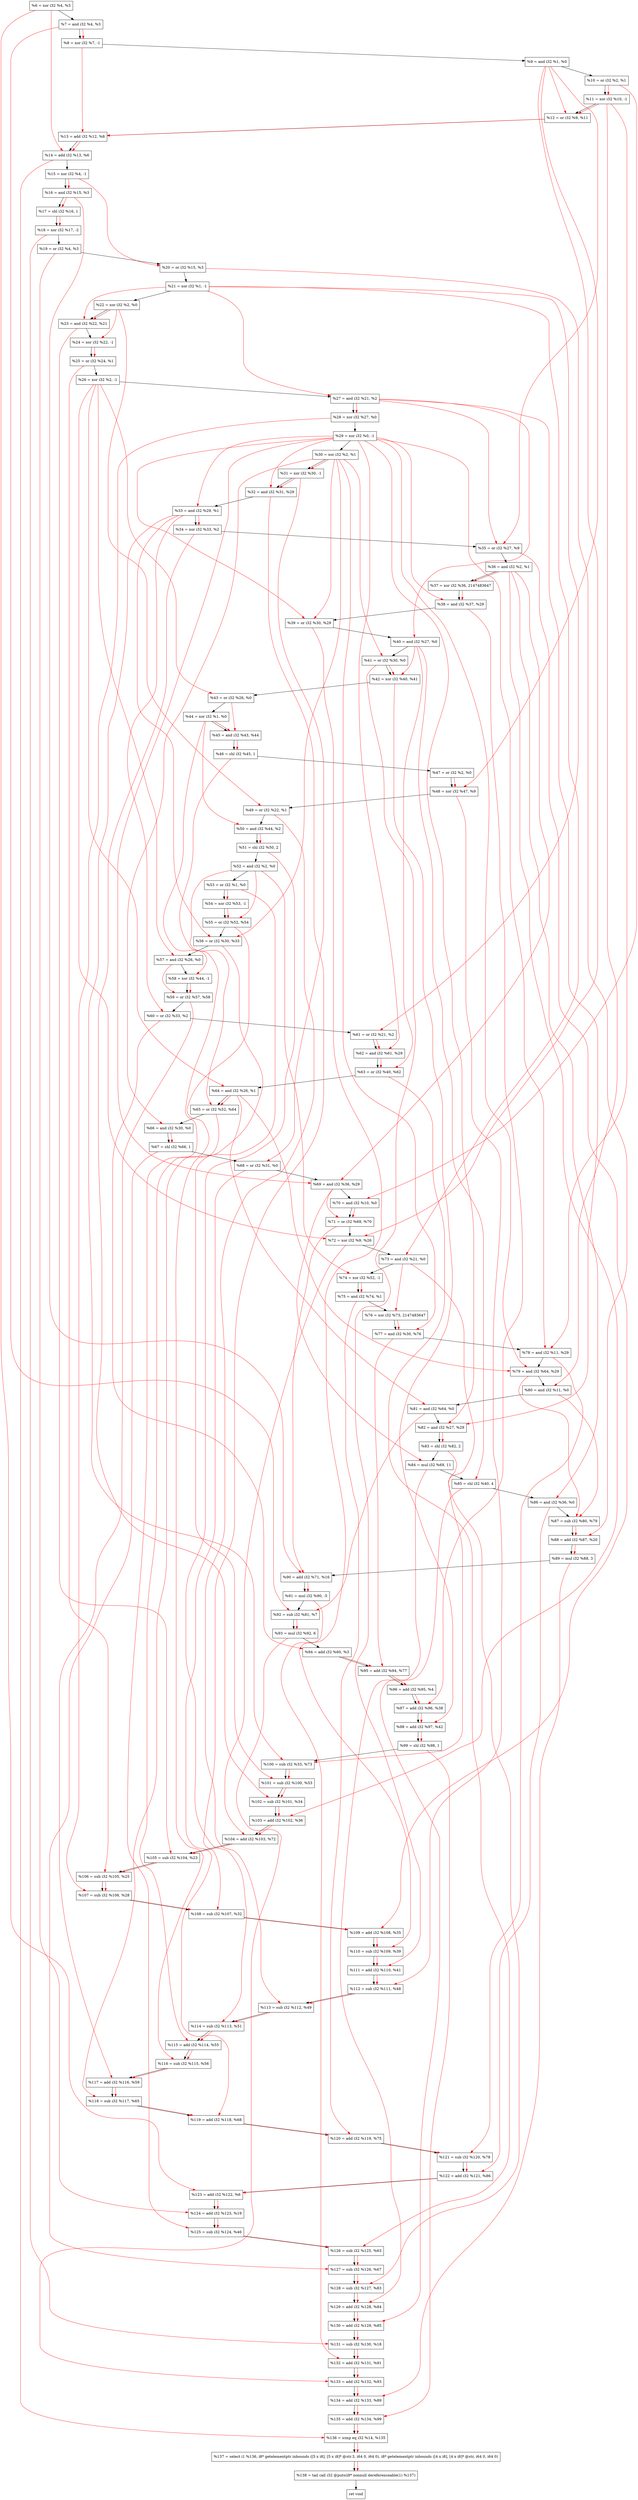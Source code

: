 digraph "DFG for'crackme' function" {
	Node0x18f80c0[shape=record, label="  %6 = xor i32 %4, %3"];
	Node0x18f8130[shape=record, label="  %7 = and i32 %4, %3"];
	Node0x18f87b0[shape=record, label="  %8 = xor i32 %7, -1"];
	Node0x18f8820[shape=record, label="  %9 = and i32 %1, %0"];
	Node0x18f8890[shape=record, label="  %10 = or i32 %2, %1"];
	Node0x18f8900[shape=record, label="  %11 = xor i32 %10, -1"];
	Node0x18f8970[shape=record, label="  %12 = or i32 %9, %11"];
	Node0x18f89e0[shape=record, label="  %13 = add i32 %12, %8"];
	Node0x18f8a50[shape=record, label="  %14 = add i32 %13, %6"];
	Node0x18f8ac0[shape=record, label="  %15 = xor i32 %4, -1"];
	Node0x18f8b30[shape=record, label="  %16 = and i32 %15, %3"];
	Node0x18f8bd0[shape=record, label="  %17 = shl i32 %16, 1"];
	Node0x18f8c70[shape=record, label="  %18 = xor i32 %17, -2"];
	Node0x18f8ce0[shape=record, label="  %19 = or i32 %4, %3"];
	Node0x18f8d50[shape=record, label="  %20 = or i32 %15, %3"];
	Node0x18f8dc0[shape=record, label="  %21 = xor i32 %1, -1"];
	Node0x18f8e30[shape=record, label="  %22 = xor i32 %2, %0"];
	Node0x18f8ea0[shape=record, label="  %23 = and i32 %22, %21"];
	Node0x18f8f10[shape=record, label="  %24 = xor i32 %22, -1"];
	Node0x18f8f80[shape=record, label="  %25 = or i32 %24, %1"];
	Node0x18f8ff0[shape=record, label="  %26 = xor i32 %2, -1"];
	Node0x18f9060[shape=record, label="  %27 = and i32 %21, %2"];
	Node0x18f90d0[shape=record, label="  %28 = xor i32 %27, %0"];
	Node0x18f9140[shape=record, label="  %29 = xor i32 %0, -1"];
	Node0x18f91b0[shape=record, label="  %30 = xor i32 %2, %1"];
	Node0x18f9220[shape=record, label="  %31 = xor i32 %30, -1"];
	Node0x18f9290[shape=record, label="  %32 = and i32 %31, %29"];
	Node0x18f9510[shape=record, label="  %33 = and i32 %29, %1"];
	Node0x18f9580[shape=record, label="  %34 = xor i32 %33, %2"];
	Node0x18f95f0[shape=record, label="  %35 = or i32 %27, %9"];
	Node0x18f9660[shape=record, label="  %36 = and i32 %2, %1"];
	Node0x18f9700[shape=record, label="  %37 = xor i32 %36, 2147483647"];
	Node0x18f9770[shape=record, label="  %38 = and i32 %37, %29"];
	Node0x18f97e0[shape=record, label="  %39 = or i32 %30, %29"];
	Node0x18f9850[shape=record, label="  %40 = and i32 %27, %0"];
	Node0x18f98c0[shape=record, label="  %41 = or i32 %30, %0"];
	Node0x18f9930[shape=record, label="  %42 = xor i32 %40, %41"];
	Node0x18f99a0[shape=record, label="  %43 = or i32 %26, %0"];
	Node0x18f9a10[shape=record, label="  %44 = xor i32 %1, %0"];
	Node0x18f9a80[shape=record, label="  %45 = and i32 %43, %44"];
	Node0x18f9af0[shape=record, label="  %46 = shl i32 %45, 1"];
	Node0x18f9b60[shape=record, label="  %47 = or i32 %2, %0"];
	Node0x18f9bd0[shape=record, label="  %48 = xor i32 %47, %9"];
	Node0x18f9c40[shape=record, label="  %49 = or i32 %22, %1"];
	Node0x18f9cb0[shape=record, label="  %50 = and i32 %44, %2"];
	Node0x18f9d50[shape=record, label="  %51 = shl i32 %50, 2"];
	Node0x18f9dc0[shape=record, label="  %52 = and i32 %2, %0"];
	Node0x18f9e30[shape=record, label="  %53 = or i32 %1, %0"];
	Node0x18f9ea0[shape=record, label="  %54 = xor i32 %53, -1"];
	Node0x18f9f10[shape=record, label="  %55 = or i32 %52, %54"];
	Node0x18f9f80[shape=record, label="  %56 = or i32 %30, %33"];
	Node0x18f9ff0[shape=record, label="  %57 = and i32 %26, %0"];
	Node0x18fa060[shape=record, label="  %58 = xor i32 %44, -1"];
	Node0x18fa0d0[shape=record, label="  %59 = or i32 %57, %58"];
	Node0x18fa140[shape=record, label="  %60 = or i32 %33, %2"];
	Node0x18fa1b0[shape=record, label="  %61 = or i32 %21, %2"];
	Node0x18fa220[shape=record, label="  %62 = and i32 %61, %29"];
	Node0x18fa290[shape=record, label="  %63 = or i32 %40, %62"];
	Node0x18fa300[shape=record, label="  %64 = and i32 %26, %1"];
	Node0x18fa780[shape=record, label="  %65 = or i32 %52, %64"];
	Node0x18fa7f0[shape=record, label="  %66 = and i32 %30, %0"];
	Node0x18fa860[shape=record, label="  %67 = shl i32 %66, 1"];
	Node0x18fa8d0[shape=record, label="  %68 = or i32 %31, %0"];
	Node0x18fa940[shape=record, label="  %69 = and i32 %36, %29"];
	Node0x18fa9b0[shape=record, label="  %70 = and i32 %10, %0"];
	Node0x18faa20[shape=record, label="  %71 = or i32 %69, %70"];
	Node0x18faa90[shape=record, label="  %72 = xor i32 %9, %26"];
	Node0x18fab00[shape=record, label="  %73 = and i32 %21, %0"];
	Node0x18fab70[shape=record, label="  %74 = xor i32 %52, -1"];
	Node0x18fabe0[shape=record, label="  %75 = and i32 %74, %1"];
	Node0x18fac50[shape=record, label="  %76 = xor i32 %73, 2147483647"];
	Node0x18facc0[shape=record, label="  %77 = and i32 %30, %76"];
	Node0x18fad30[shape=record, label="  %78 = and i32 %11, %29"];
	Node0x18fada0[shape=record, label="  %79 = and i32 %64, %29"];
	Node0x18fae10[shape=record, label="  %80 = and i32 %11, %0"];
	Node0x18fae80[shape=record, label="  %81 = and i32 %64, %0"];
	Node0x18faef0[shape=record, label="  %82 = and i32 %27, %29"];
	Node0x18faf60[shape=record, label="  %83 = shl i32 %82, 2"];
	Node0x18fb000[shape=record, label="  %84 = mul i32 %69, 11"];
	Node0x18fb0a0[shape=record, label="  %85 = shl i32 %40, 4"];
	Node0x18fb110[shape=record, label="  %86 = and i32 %36, %0"];
	Node0x18fb180[shape=record, label="  %87 = sub i32 %80, %79"];
	Node0x18fb1f0[shape=record, label="  %88 = add i32 %87, %20"];
	Node0x18fb290[shape=record, label="  %89 = mul i32 %88, 3"];
	Node0x18fb300[shape=record, label="  %90 = add i32 %71, %16"];
	Node0x18fb3a0[shape=record, label="  %91 = mul i32 %90, -5"];
	Node0x18fb410[shape=record, label="  %92 = sub i32 %81, %7"];
	Node0x18fb4b0[shape=record, label="  %93 = mul i32 %92, 6"];
	Node0x18fb520[shape=record, label="  %94 = add i32 %60, %3"];
	Node0x18fb590[shape=record, label="  %95 = add i32 %94, %77"];
	Node0x18fb600[shape=record, label="  %96 = add i32 %95, %4"];
	Node0x18fb670[shape=record, label="  %97 = add i32 %96, %38"];
	Node0x18fb6e0[shape=record, label="  %98 = add i32 %97, %42"];
	Node0x18fb750[shape=record, label="  %99 = shl i32 %98, 1"];
	Node0x18fb7c0[shape=record, label="  %100 = sub i32 %33, %73"];
	Node0x18fb830[shape=record, label="  %101 = sub i32 %100, %53"];
	Node0x18fb8a0[shape=record, label="  %102 = sub i32 %101, %34"];
	Node0x18fb910[shape=record, label="  %103 = add i32 %102, %36"];
	Node0x18fb980[shape=record, label="  %104 = add i32 %103, %72"];
	Node0x18fb9f0[shape=record, label="  %105 = sub i32 %104, %23"];
	Node0x18fba60[shape=record, label="  %106 = sub i32 %105, %25"];
	Node0x18fbad0[shape=record, label="  %107 = sub i32 %106, %28"];
	Node0x18fbb40[shape=record, label="  %108 = sub i32 %107, %32"];
	Node0x18fbbb0[shape=record, label="  %109 = add i32 %108, %35"];
	Node0x18fbc20[shape=record, label="  %110 = sub i32 %109, %39"];
	Node0x18fbc90[shape=record, label="  %111 = add i32 %110, %41"];
	Node0x18fbd00[shape=record, label="  %112 = sub i32 %111, %48"];
	Node0x18fbd70[shape=record, label="  %113 = sub i32 %112, %49"];
	Node0x18fbde0[shape=record, label="  %114 = sub i32 %113, %51"];
	Node0x18fbe50[shape=record, label="  %115 = add i32 %114, %55"];
	Node0x18fbec0[shape=record, label="  %116 = sub i32 %115, %56"];
	Node0x18fbf30[shape=record, label="  %117 = add i32 %116, %59"];
	Node0x18fbfa0[shape=record, label="  %118 = sub i32 %117, %65"];
	Node0x18fc010[shape=record, label="  %119 = add i32 %118, %68"];
	Node0x18fc080[shape=record, label="  %120 = add i32 %119, %75"];
	Node0x18fc0f0[shape=record, label="  %121 = sub i32 %120, %78"];
	Node0x18fc160[shape=record, label="  %122 = add i32 %121, %86"];
	Node0x18fc1d0[shape=record, label="  %123 = add i32 %122, %6"];
	Node0x18fc240[shape=record, label="  %124 = add i32 %123, %19"];
	Node0x18fc2b0[shape=record, label="  %125 = sub i32 %124, %46"];
	Node0x18fc320[shape=record, label="  %126 = sub i32 %125, %63"];
	Node0x18fc390[shape=record, label="  %127 = sub i32 %126, %67"];
	Node0x18fc400[shape=record, label="  %128 = sub i32 %127, %83"];
	Node0x18fcc80[shape=record, label="  %129 = add i32 %128, %84"];
	Node0x18fccf0[shape=record, label="  %130 = add i32 %129, %85"];
	Node0x18fcd60[shape=record, label="  %131 = sub i32 %130, %18"];
	Node0x18fcdd0[shape=record, label="  %132 = add i32 %131, %91"];
	Node0x18fce40[shape=record, label="  %133 = add i32 %132, %93"];
	Node0x18fceb0[shape=record, label="  %134 = add i32 %133, %89"];
	Node0x18fcf20[shape=record, label="  %135 = add i32 %134, %99"];
	Node0x18fcf90[shape=record, label="  %136 = icmp eq i32 %14, %135"];
	Node0x1898268[shape=record, label="  %137 = select i1 %136, i8* getelementptr inbounds ([5 x i8], [5 x i8]* @str.3, i64 0, i64 0), i8* getelementptr inbounds ([4 x i8], [4 x i8]* @str, i64 0, i64 0)"];
	Node0x18fd220[shape=record, label="  %138 = tail call i32 @puts(i8* nonnull dereferenceable(1) %137)"];
	Node0x18fd270[shape=record, label="  ret void"];
	Node0x18f80c0 -> Node0x18f8130;
	Node0x18f8130 -> Node0x18f87b0;
	Node0x18f87b0 -> Node0x18f8820;
	Node0x18f8820 -> Node0x18f8890;
	Node0x18f8890 -> Node0x18f8900;
	Node0x18f8900 -> Node0x18f8970;
	Node0x18f8970 -> Node0x18f89e0;
	Node0x18f89e0 -> Node0x18f8a50;
	Node0x18f8a50 -> Node0x18f8ac0;
	Node0x18f8ac0 -> Node0x18f8b30;
	Node0x18f8b30 -> Node0x18f8bd0;
	Node0x18f8bd0 -> Node0x18f8c70;
	Node0x18f8c70 -> Node0x18f8ce0;
	Node0x18f8ce0 -> Node0x18f8d50;
	Node0x18f8d50 -> Node0x18f8dc0;
	Node0x18f8dc0 -> Node0x18f8e30;
	Node0x18f8e30 -> Node0x18f8ea0;
	Node0x18f8ea0 -> Node0x18f8f10;
	Node0x18f8f10 -> Node0x18f8f80;
	Node0x18f8f80 -> Node0x18f8ff0;
	Node0x18f8ff0 -> Node0x18f9060;
	Node0x18f9060 -> Node0x18f90d0;
	Node0x18f90d0 -> Node0x18f9140;
	Node0x18f9140 -> Node0x18f91b0;
	Node0x18f91b0 -> Node0x18f9220;
	Node0x18f9220 -> Node0x18f9290;
	Node0x18f9290 -> Node0x18f9510;
	Node0x18f9510 -> Node0x18f9580;
	Node0x18f9580 -> Node0x18f95f0;
	Node0x18f95f0 -> Node0x18f9660;
	Node0x18f9660 -> Node0x18f9700;
	Node0x18f9700 -> Node0x18f9770;
	Node0x18f9770 -> Node0x18f97e0;
	Node0x18f97e0 -> Node0x18f9850;
	Node0x18f9850 -> Node0x18f98c0;
	Node0x18f98c0 -> Node0x18f9930;
	Node0x18f9930 -> Node0x18f99a0;
	Node0x18f99a0 -> Node0x18f9a10;
	Node0x18f9a10 -> Node0x18f9a80;
	Node0x18f9a80 -> Node0x18f9af0;
	Node0x18f9af0 -> Node0x18f9b60;
	Node0x18f9b60 -> Node0x18f9bd0;
	Node0x18f9bd0 -> Node0x18f9c40;
	Node0x18f9c40 -> Node0x18f9cb0;
	Node0x18f9cb0 -> Node0x18f9d50;
	Node0x18f9d50 -> Node0x18f9dc0;
	Node0x18f9dc0 -> Node0x18f9e30;
	Node0x18f9e30 -> Node0x18f9ea0;
	Node0x18f9ea0 -> Node0x18f9f10;
	Node0x18f9f10 -> Node0x18f9f80;
	Node0x18f9f80 -> Node0x18f9ff0;
	Node0x18f9ff0 -> Node0x18fa060;
	Node0x18fa060 -> Node0x18fa0d0;
	Node0x18fa0d0 -> Node0x18fa140;
	Node0x18fa140 -> Node0x18fa1b0;
	Node0x18fa1b0 -> Node0x18fa220;
	Node0x18fa220 -> Node0x18fa290;
	Node0x18fa290 -> Node0x18fa300;
	Node0x18fa300 -> Node0x18fa780;
	Node0x18fa780 -> Node0x18fa7f0;
	Node0x18fa7f0 -> Node0x18fa860;
	Node0x18fa860 -> Node0x18fa8d0;
	Node0x18fa8d0 -> Node0x18fa940;
	Node0x18fa940 -> Node0x18fa9b0;
	Node0x18fa9b0 -> Node0x18faa20;
	Node0x18faa20 -> Node0x18faa90;
	Node0x18faa90 -> Node0x18fab00;
	Node0x18fab00 -> Node0x18fab70;
	Node0x18fab70 -> Node0x18fabe0;
	Node0x18fabe0 -> Node0x18fac50;
	Node0x18fac50 -> Node0x18facc0;
	Node0x18facc0 -> Node0x18fad30;
	Node0x18fad30 -> Node0x18fada0;
	Node0x18fada0 -> Node0x18fae10;
	Node0x18fae10 -> Node0x18fae80;
	Node0x18fae80 -> Node0x18faef0;
	Node0x18faef0 -> Node0x18faf60;
	Node0x18faf60 -> Node0x18fb000;
	Node0x18fb000 -> Node0x18fb0a0;
	Node0x18fb0a0 -> Node0x18fb110;
	Node0x18fb110 -> Node0x18fb180;
	Node0x18fb180 -> Node0x18fb1f0;
	Node0x18fb1f0 -> Node0x18fb290;
	Node0x18fb290 -> Node0x18fb300;
	Node0x18fb300 -> Node0x18fb3a0;
	Node0x18fb3a0 -> Node0x18fb410;
	Node0x18fb410 -> Node0x18fb4b0;
	Node0x18fb4b0 -> Node0x18fb520;
	Node0x18fb520 -> Node0x18fb590;
	Node0x18fb590 -> Node0x18fb600;
	Node0x18fb600 -> Node0x18fb670;
	Node0x18fb670 -> Node0x18fb6e0;
	Node0x18fb6e0 -> Node0x18fb750;
	Node0x18fb750 -> Node0x18fb7c0;
	Node0x18fb7c0 -> Node0x18fb830;
	Node0x18fb830 -> Node0x18fb8a0;
	Node0x18fb8a0 -> Node0x18fb910;
	Node0x18fb910 -> Node0x18fb980;
	Node0x18fb980 -> Node0x18fb9f0;
	Node0x18fb9f0 -> Node0x18fba60;
	Node0x18fba60 -> Node0x18fbad0;
	Node0x18fbad0 -> Node0x18fbb40;
	Node0x18fbb40 -> Node0x18fbbb0;
	Node0x18fbbb0 -> Node0x18fbc20;
	Node0x18fbc20 -> Node0x18fbc90;
	Node0x18fbc90 -> Node0x18fbd00;
	Node0x18fbd00 -> Node0x18fbd70;
	Node0x18fbd70 -> Node0x18fbde0;
	Node0x18fbde0 -> Node0x18fbe50;
	Node0x18fbe50 -> Node0x18fbec0;
	Node0x18fbec0 -> Node0x18fbf30;
	Node0x18fbf30 -> Node0x18fbfa0;
	Node0x18fbfa0 -> Node0x18fc010;
	Node0x18fc010 -> Node0x18fc080;
	Node0x18fc080 -> Node0x18fc0f0;
	Node0x18fc0f0 -> Node0x18fc160;
	Node0x18fc160 -> Node0x18fc1d0;
	Node0x18fc1d0 -> Node0x18fc240;
	Node0x18fc240 -> Node0x18fc2b0;
	Node0x18fc2b0 -> Node0x18fc320;
	Node0x18fc320 -> Node0x18fc390;
	Node0x18fc390 -> Node0x18fc400;
	Node0x18fc400 -> Node0x18fcc80;
	Node0x18fcc80 -> Node0x18fccf0;
	Node0x18fccf0 -> Node0x18fcd60;
	Node0x18fcd60 -> Node0x18fcdd0;
	Node0x18fcdd0 -> Node0x18fce40;
	Node0x18fce40 -> Node0x18fceb0;
	Node0x18fceb0 -> Node0x18fcf20;
	Node0x18fcf20 -> Node0x18fcf90;
	Node0x18fcf90 -> Node0x1898268;
	Node0x1898268 -> Node0x18fd220;
	Node0x18fd220 -> Node0x18fd270;
edge [color=red]
	Node0x18f8130 -> Node0x18f87b0;
	Node0x18f8890 -> Node0x18f8900;
	Node0x18f8820 -> Node0x18f8970;
	Node0x18f8900 -> Node0x18f8970;
	Node0x18f8970 -> Node0x18f89e0;
	Node0x18f87b0 -> Node0x18f89e0;
	Node0x18f89e0 -> Node0x18f8a50;
	Node0x18f80c0 -> Node0x18f8a50;
	Node0x18f8ac0 -> Node0x18f8b30;
	Node0x18f8b30 -> Node0x18f8bd0;
	Node0x18f8bd0 -> Node0x18f8c70;
	Node0x18f8ac0 -> Node0x18f8d50;
	Node0x18f8e30 -> Node0x18f8ea0;
	Node0x18f8dc0 -> Node0x18f8ea0;
	Node0x18f8e30 -> Node0x18f8f10;
	Node0x18f8f10 -> Node0x18f8f80;
	Node0x18f8dc0 -> Node0x18f9060;
	Node0x18f9060 -> Node0x18f90d0;
	Node0x18f91b0 -> Node0x18f9220;
	Node0x18f9220 -> Node0x18f9290;
	Node0x18f9140 -> Node0x18f9290;
	Node0x18f9140 -> Node0x18f9510;
	Node0x18f9510 -> Node0x18f9580;
	Node0x18f9060 -> Node0x18f95f0;
	Node0x18f8820 -> Node0x18f95f0;
	Node0x18f9660 -> Node0x18f9700;
	Node0x18f9700 -> Node0x18f9770;
	Node0x18f9140 -> Node0x18f9770;
	Node0x18f91b0 -> Node0x18f97e0;
	Node0x18f9140 -> Node0x18f97e0;
	Node0x18f9060 -> Node0x18f9850;
	Node0x18f91b0 -> Node0x18f98c0;
	Node0x18f9850 -> Node0x18f9930;
	Node0x18f98c0 -> Node0x18f9930;
	Node0x18f8ff0 -> Node0x18f99a0;
	Node0x18f99a0 -> Node0x18f9a80;
	Node0x18f9a10 -> Node0x18f9a80;
	Node0x18f9a80 -> Node0x18f9af0;
	Node0x18f9b60 -> Node0x18f9bd0;
	Node0x18f8820 -> Node0x18f9bd0;
	Node0x18f8e30 -> Node0x18f9c40;
	Node0x18f9a10 -> Node0x18f9cb0;
	Node0x18f9cb0 -> Node0x18f9d50;
	Node0x18f9e30 -> Node0x18f9ea0;
	Node0x18f9dc0 -> Node0x18f9f10;
	Node0x18f9ea0 -> Node0x18f9f10;
	Node0x18f91b0 -> Node0x18f9f80;
	Node0x18f9510 -> Node0x18f9f80;
	Node0x18f8ff0 -> Node0x18f9ff0;
	Node0x18f9a10 -> Node0x18fa060;
	Node0x18f9ff0 -> Node0x18fa0d0;
	Node0x18fa060 -> Node0x18fa0d0;
	Node0x18f9510 -> Node0x18fa140;
	Node0x18f8dc0 -> Node0x18fa1b0;
	Node0x18fa1b0 -> Node0x18fa220;
	Node0x18f9140 -> Node0x18fa220;
	Node0x18f9850 -> Node0x18fa290;
	Node0x18fa220 -> Node0x18fa290;
	Node0x18f8ff0 -> Node0x18fa300;
	Node0x18f9dc0 -> Node0x18fa780;
	Node0x18fa300 -> Node0x18fa780;
	Node0x18f91b0 -> Node0x18fa7f0;
	Node0x18fa7f0 -> Node0x18fa860;
	Node0x18f9220 -> Node0x18fa8d0;
	Node0x18f9660 -> Node0x18fa940;
	Node0x18f9140 -> Node0x18fa940;
	Node0x18f8890 -> Node0x18fa9b0;
	Node0x18fa940 -> Node0x18faa20;
	Node0x18fa9b0 -> Node0x18faa20;
	Node0x18f8820 -> Node0x18faa90;
	Node0x18f8ff0 -> Node0x18faa90;
	Node0x18f8dc0 -> Node0x18fab00;
	Node0x18f9dc0 -> Node0x18fab70;
	Node0x18fab70 -> Node0x18fabe0;
	Node0x18fab00 -> Node0x18fac50;
	Node0x18f91b0 -> Node0x18facc0;
	Node0x18fac50 -> Node0x18facc0;
	Node0x18f8900 -> Node0x18fad30;
	Node0x18f9140 -> Node0x18fad30;
	Node0x18fa300 -> Node0x18fada0;
	Node0x18f9140 -> Node0x18fada0;
	Node0x18f8900 -> Node0x18fae10;
	Node0x18fa300 -> Node0x18fae80;
	Node0x18f9060 -> Node0x18faef0;
	Node0x18f9140 -> Node0x18faef0;
	Node0x18faef0 -> Node0x18faf60;
	Node0x18fa940 -> Node0x18fb000;
	Node0x18f9850 -> Node0x18fb0a0;
	Node0x18f9660 -> Node0x18fb110;
	Node0x18fae10 -> Node0x18fb180;
	Node0x18fada0 -> Node0x18fb180;
	Node0x18fb180 -> Node0x18fb1f0;
	Node0x18f8d50 -> Node0x18fb1f0;
	Node0x18fb1f0 -> Node0x18fb290;
	Node0x18faa20 -> Node0x18fb300;
	Node0x18f8b30 -> Node0x18fb300;
	Node0x18fb300 -> Node0x18fb3a0;
	Node0x18fae80 -> Node0x18fb410;
	Node0x18f8130 -> Node0x18fb410;
	Node0x18fb410 -> Node0x18fb4b0;
	Node0x18fa140 -> Node0x18fb520;
	Node0x18fb520 -> Node0x18fb590;
	Node0x18facc0 -> Node0x18fb590;
	Node0x18fb590 -> Node0x18fb600;
	Node0x18fb600 -> Node0x18fb670;
	Node0x18f9770 -> Node0x18fb670;
	Node0x18fb670 -> Node0x18fb6e0;
	Node0x18f9930 -> Node0x18fb6e0;
	Node0x18fb6e0 -> Node0x18fb750;
	Node0x18f9510 -> Node0x18fb7c0;
	Node0x18fab00 -> Node0x18fb7c0;
	Node0x18fb7c0 -> Node0x18fb830;
	Node0x18f9e30 -> Node0x18fb830;
	Node0x18fb830 -> Node0x18fb8a0;
	Node0x18f9580 -> Node0x18fb8a0;
	Node0x18fb8a0 -> Node0x18fb910;
	Node0x18f9660 -> Node0x18fb910;
	Node0x18fb910 -> Node0x18fb980;
	Node0x18faa90 -> Node0x18fb980;
	Node0x18fb980 -> Node0x18fb9f0;
	Node0x18f8ea0 -> Node0x18fb9f0;
	Node0x18fb9f0 -> Node0x18fba60;
	Node0x18f8f80 -> Node0x18fba60;
	Node0x18fba60 -> Node0x18fbad0;
	Node0x18f90d0 -> Node0x18fbad0;
	Node0x18fbad0 -> Node0x18fbb40;
	Node0x18f9290 -> Node0x18fbb40;
	Node0x18fbb40 -> Node0x18fbbb0;
	Node0x18f95f0 -> Node0x18fbbb0;
	Node0x18fbbb0 -> Node0x18fbc20;
	Node0x18f97e0 -> Node0x18fbc20;
	Node0x18fbc20 -> Node0x18fbc90;
	Node0x18f98c0 -> Node0x18fbc90;
	Node0x18fbc90 -> Node0x18fbd00;
	Node0x18f9bd0 -> Node0x18fbd00;
	Node0x18fbd00 -> Node0x18fbd70;
	Node0x18f9c40 -> Node0x18fbd70;
	Node0x18fbd70 -> Node0x18fbde0;
	Node0x18f9d50 -> Node0x18fbde0;
	Node0x18fbde0 -> Node0x18fbe50;
	Node0x18f9f10 -> Node0x18fbe50;
	Node0x18fbe50 -> Node0x18fbec0;
	Node0x18f9f80 -> Node0x18fbec0;
	Node0x18fbec0 -> Node0x18fbf30;
	Node0x18fa0d0 -> Node0x18fbf30;
	Node0x18fbf30 -> Node0x18fbfa0;
	Node0x18fa780 -> Node0x18fbfa0;
	Node0x18fbfa0 -> Node0x18fc010;
	Node0x18fa8d0 -> Node0x18fc010;
	Node0x18fc010 -> Node0x18fc080;
	Node0x18fabe0 -> Node0x18fc080;
	Node0x18fc080 -> Node0x18fc0f0;
	Node0x18fad30 -> Node0x18fc0f0;
	Node0x18fc0f0 -> Node0x18fc160;
	Node0x18fb110 -> Node0x18fc160;
	Node0x18fc160 -> Node0x18fc1d0;
	Node0x18f80c0 -> Node0x18fc1d0;
	Node0x18fc1d0 -> Node0x18fc240;
	Node0x18f8ce0 -> Node0x18fc240;
	Node0x18fc240 -> Node0x18fc2b0;
	Node0x18f9af0 -> Node0x18fc2b0;
	Node0x18fc2b0 -> Node0x18fc320;
	Node0x18fa290 -> Node0x18fc320;
	Node0x18fc320 -> Node0x18fc390;
	Node0x18fa860 -> Node0x18fc390;
	Node0x18fc390 -> Node0x18fc400;
	Node0x18faf60 -> Node0x18fc400;
	Node0x18fc400 -> Node0x18fcc80;
	Node0x18fb000 -> Node0x18fcc80;
	Node0x18fcc80 -> Node0x18fccf0;
	Node0x18fb0a0 -> Node0x18fccf0;
	Node0x18fccf0 -> Node0x18fcd60;
	Node0x18f8c70 -> Node0x18fcd60;
	Node0x18fcd60 -> Node0x18fcdd0;
	Node0x18fb3a0 -> Node0x18fcdd0;
	Node0x18fcdd0 -> Node0x18fce40;
	Node0x18fb4b0 -> Node0x18fce40;
	Node0x18fce40 -> Node0x18fceb0;
	Node0x18fb290 -> Node0x18fceb0;
	Node0x18fceb0 -> Node0x18fcf20;
	Node0x18fb750 -> Node0x18fcf20;
	Node0x18f8a50 -> Node0x18fcf90;
	Node0x18fcf20 -> Node0x18fcf90;
	Node0x18fcf90 -> Node0x1898268;
	Node0x1898268 -> Node0x18fd220;
}
